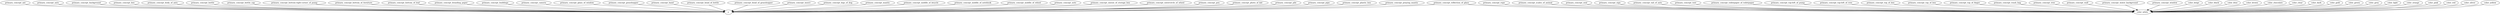 strict digraph  {
primary_concept_ant;
y;
primary_concept_ants;
primary_concept_background;
primary_concept_bee;
primary_concept_body_of_ants;
primary_concept_bottle;
primary_concept_bottle_cap;
"primary_concept_bottom-right-corner_of_pump";
primary_concept_bottom_of_furniture;
primary_concept_bottom_of_leaf;
primary_concept_branding_paper;
primary_concept_buildings;
primary_concept_camera;
primary_concept_glass_of_window;
primary_concept_grasshopper;
primary_concept_hand;
primary_concept_head_of_bottle;
primary_concept_head_of_grasshopper;
primary_concept_insect;
primary_concept_legs_of_dog;
primary_concept_mantis;
primary_concept_middle_of_bicycle;
primary_concept_middle_of_notebook;
primary_concept_middle_of_wheel;
primary_concept_note;
primary_concept_onesie_of_storage_box;
primary_concept_outercircle_of_wheel;
primary_concept_pen;
primary_concept_photo_of_kid;
primary_concept_pile;
primary_concept_pipe;
primary_concept_plastic_box;
primary_concept_praying_mantis;
primary_concept_reflection_of_glass;
color_white;
primary_concept_rope;
primary_concept_scales_of_animal;
primary_concept_seal;
primary_concept_sign;
primary_concept_tail_of_ants;
primary_concept_text;
primary_concept_toiletpaper_of_toiletpaper;
"primary_concept_top-left_of_pump";
"primary_concept_top-left_of_tree";
primary_concept_top_of_bee;
primary_concept_top_of_box;
primary_concept_top_of_finger;
primary_concept_trash_bag;
primary_concept_tree;
primary_concept_wall;
primary_concept_water_background;
primary_concept_window;
color_beige;
color_black;
color_blue;
color_brown;
color_chocolate;
color_clear;
color_dark;
color_gold;
color_green;
color_grey;
color_light;
color_orange;
color_pink;
color_red;
color_silver;
color_yellow;
primary_concept_ant -> y;
primary_concept_ants -> y;
primary_concept_background -> y;
primary_concept_bee -> y;
primary_concept_body_of_ants -> y;
primary_concept_bottle -> y;
primary_concept_bottle_cap -> y;
"primary_concept_bottom-right-corner_of_pump" -> y;
primary_concept_bottom_of_furniture -> y;
primary_concept_bottom_of_leaf -> y;
primary_concept_branding_paper -> y;
primary_concept_buildings -> y;
primary_concept_camera -> y;
primary_concept_glass_of_window -> y;
primary_concept_grasshopper -> y;
primary_concept_hand -> y;
primary_concept_head_of_bottle -> y;
primary_concept_head_of_grasshopper -> y;
primary_concept_insect -> y;
primary_concept_legs_of_dog -> y;
primary_concept_mantis -> y;
primary_concept_middle_of_bicycle -> y;
primary_concept_middle_of_notebook -> y;
primary_concept_middle_of_wheel -> y;
primary_concept_note -> y;
primary_concept_onesie_of_storage_box -> y;
primary_concept_outercircle_of_wheel -> y;
primary_concept_pen -> y;
primary_concept_photo_of_kid -> y;
primary_concept_pile -> y;
primary_concept_pipe -> y;
primary_concept_plastic_box -> y;
primary_concept_praying_mantis -> y;
primary_concept_reflection_of_glass -> y;
primary_concept_reflection_of_glass -> color_white;
primary_concept_rope -> color_white;
primary_concept_scales_of_animal -> color_white;
primary_concept_seal -> color_white;
primary_concept_sign -> color_white;
primary_concept_tail_of_ants -> color_white;
primary_concept_text -> color_white;
primary_concept_toiletpaper_of_toiletpaper -> color_white;
"primary_concept_top-left_of_pump" -> color_white;
"primary_concept_top-left_of_tree" -> color_white;
primary_concept_top_of_bee -> color_white;
primary_concept_top_of_box -> color_white;
primary_concept_top_of_finger -> color_white;
primary_concept_trash_bag -> color_white;
primary_concept_tree -> color_white;
primary_concept_wall -> color_white;
primary_concept_water_background -> color_white;
primary_concept_window -> color_white;
color_beige -> color_white;
color_black -> color_white;
color_blue -> color_white;
color_brown -> color_white;
color_chocolate -> color_white;
color_clear -> color_white;
color_dark -> color_white;
color_gold -> color_white;
color_green -> color_white;
color_grey -> color_white;
color_light -> color_white;
color_orange -> color_white;
color_pink -> color_white;
color_red -> color_white;
color_silver -> color_white;
color_yellow -> color_white;
}
